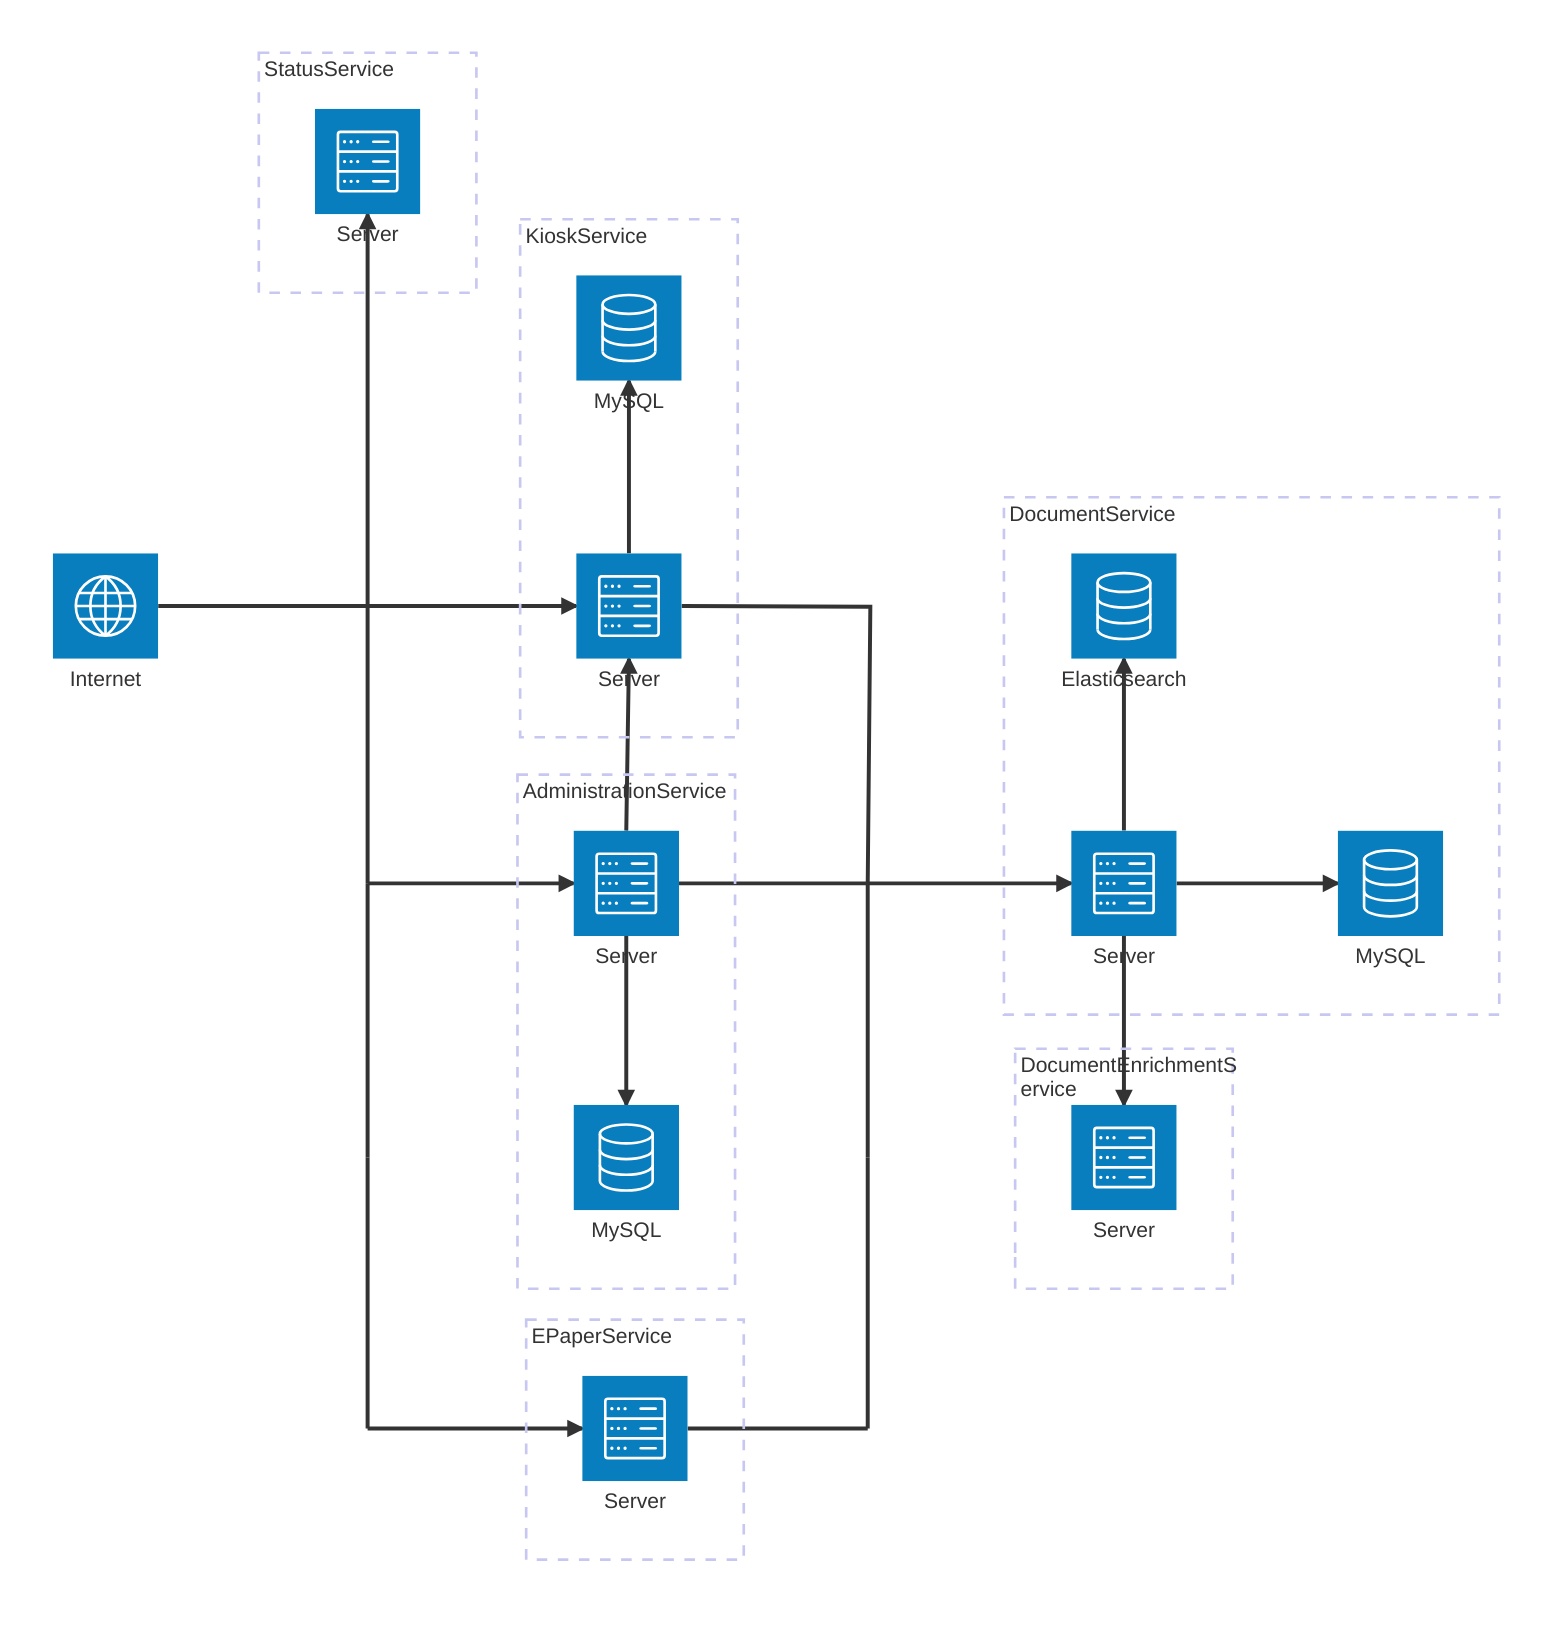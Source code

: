 architecture-beta
    service Internet(internet)[Internet]
    junction InternetJunctionR
    junction InternetJunctionRB
    junction InternetJunctionRBB
    junction InternetJunctionRBBB

    Internet:R -- L:InternetJunctionR
    InternetJunctionR:B -- T:InternetJunctionRB
    InternetJunctionRB:B -- T:InternetJunctionRBB
    InternetJunctionRBB:B -- T:InternetJunctionRBBB

    group DocumentService[DocumentService]
    service DocumentServer(server)[Server] in DocumentService
    service DocumentElasticsearch(database)[Elasticsearch] in DocumentService
    service DocumentMySQL(database)[MySQL] in DocumentService
    junction DocumentJunction

    DocumentServer:R --> L:DocumentMySQL
    DocumentServer:T --> B:DocumentElasticsearch
    DocumentJunction:R --> L:DocumentServer

    group DocumentEnrichmentService[DocumentEnrichmentService]
    service DocumentEnrichmentServer(server)[Server] in DocumentEnrichmentService

    DocumentServer:B --> T:DocumentEnrichmentServer

    group KioskService[KioskService]
    service KioskServer(server)[Server] in KioskService
    service KioskMySQL(database)[MySQL] in KioskService
    junction KioskJunctionR

    KioskServer:R --  T:DocumentJunction
    KioskServer:T --> B:KioskMySQL
    InternetJunctionR:R --> L:KioskServer

    group EPaperService[EPaperService]
    service EPaperServer(server)[Server] in EPaperService
    junction EPaperJunctionR
    junction EPaperJunctionRT

    EPaperServer:R -- L:EPaperJunctionR
    EPaperJunctionR:T -- B:EPaperJunctionRT
    EPaperJunctionRT:T -- B:DocumentJunction
    InternetJunctionRBBB:R --> L:EPaperServer

    group StatusService[StatusService]
    service StatusServer(server)[Server] in StatusService

    InternetJunctionR:T --> B:StatusServer

    group AdministrationService[AdministrationService]
    service AdministrationServer(server)[Server] in AdministrationService
    service AdministrationMySQL(database)[MySQL] in AdministrationService

    AdministrationServer:B --> T:AdministrationMySQL
    AdministrationServer:L <-- R:InternetJunctionRB
    AdministrationServer:T --> B:KioskServer
    AdministrationServer:R -- L:DocumentJunction